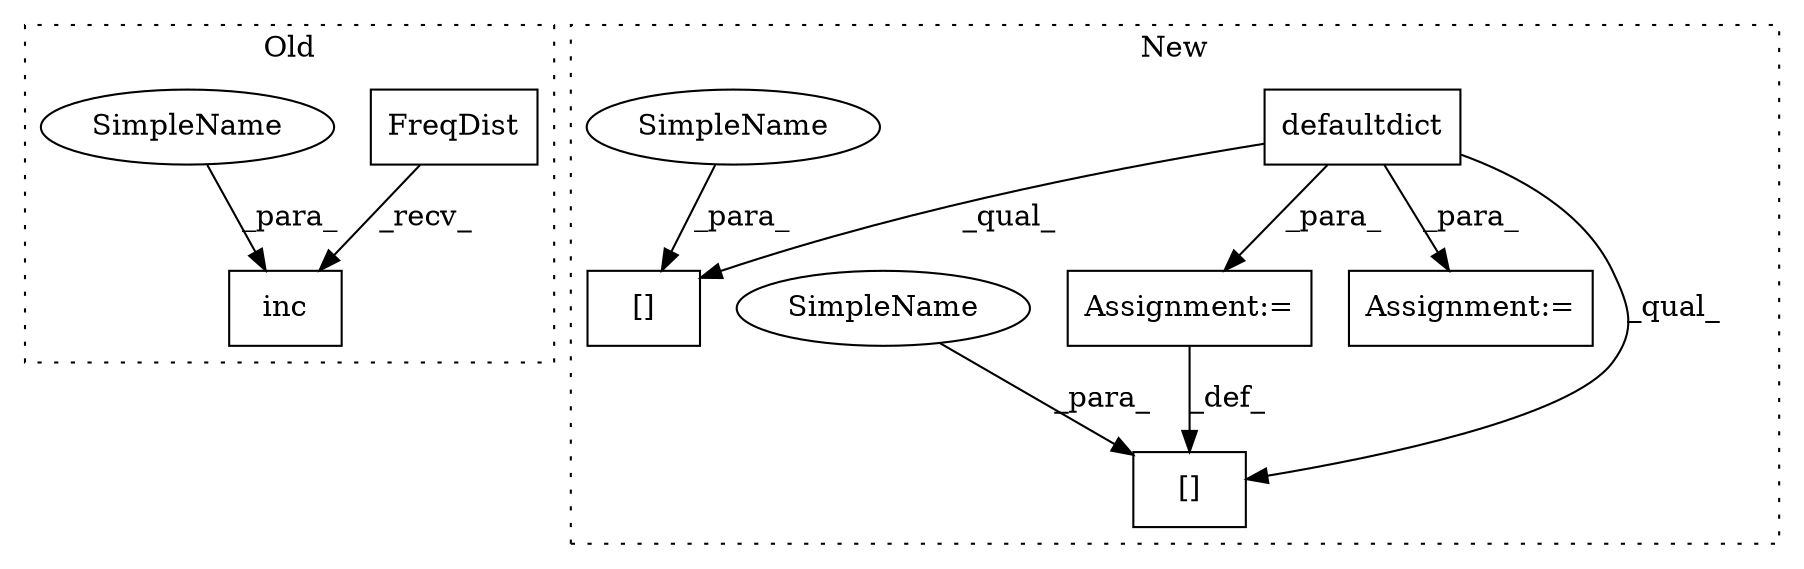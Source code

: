 digraph G {
subgraph cluster0 {
1 [label="FreqDist" a="32" s="558" l="10" shape="box"];
4 [label="inc" a="32" s="820,828" l="4,1" shape="box"];
8 [label="SimpleName" a="42" s="824" l="4" shape="ellipse"];
label = "Old";
style="dotted";
}
subgraph cluster1 {
2 [label="defaultdict" a="32" s="631,662" l="12,1" shape="box"];
3 [label="[]" a="2" s="889,920" l="27,1" shape="box"];
5 [label="Assignment:=" a="7" s="921" l="2" shape="box"];
6 [label="[]" a="2" s="889,920" l="27,1" shape="box"];
7 [label="Assignment:=" a="7" s="989" l="1" shape="box"];
9 [label="SimpleName" a="42" s="916" l="4" shape="ellipse"];
10 [label="SimpleName" a="42" s="916" l="4" shape="ellipse"];
label = "New";
style="dotted";
}
1 -> 4 [label="_recv_"];
2 -> 6 [label="_qual_"];
2 -> 7 [label="_para_"];
2 -> 3 [label="_qual_"];
2 -> 5 [label="_para_"];
5 -> 3 [label="_def_"];
8 -> 4 [label="_para_"];
9 -> 3 [label="_para_"];
10 -> 6 [label="_para_"];
}
